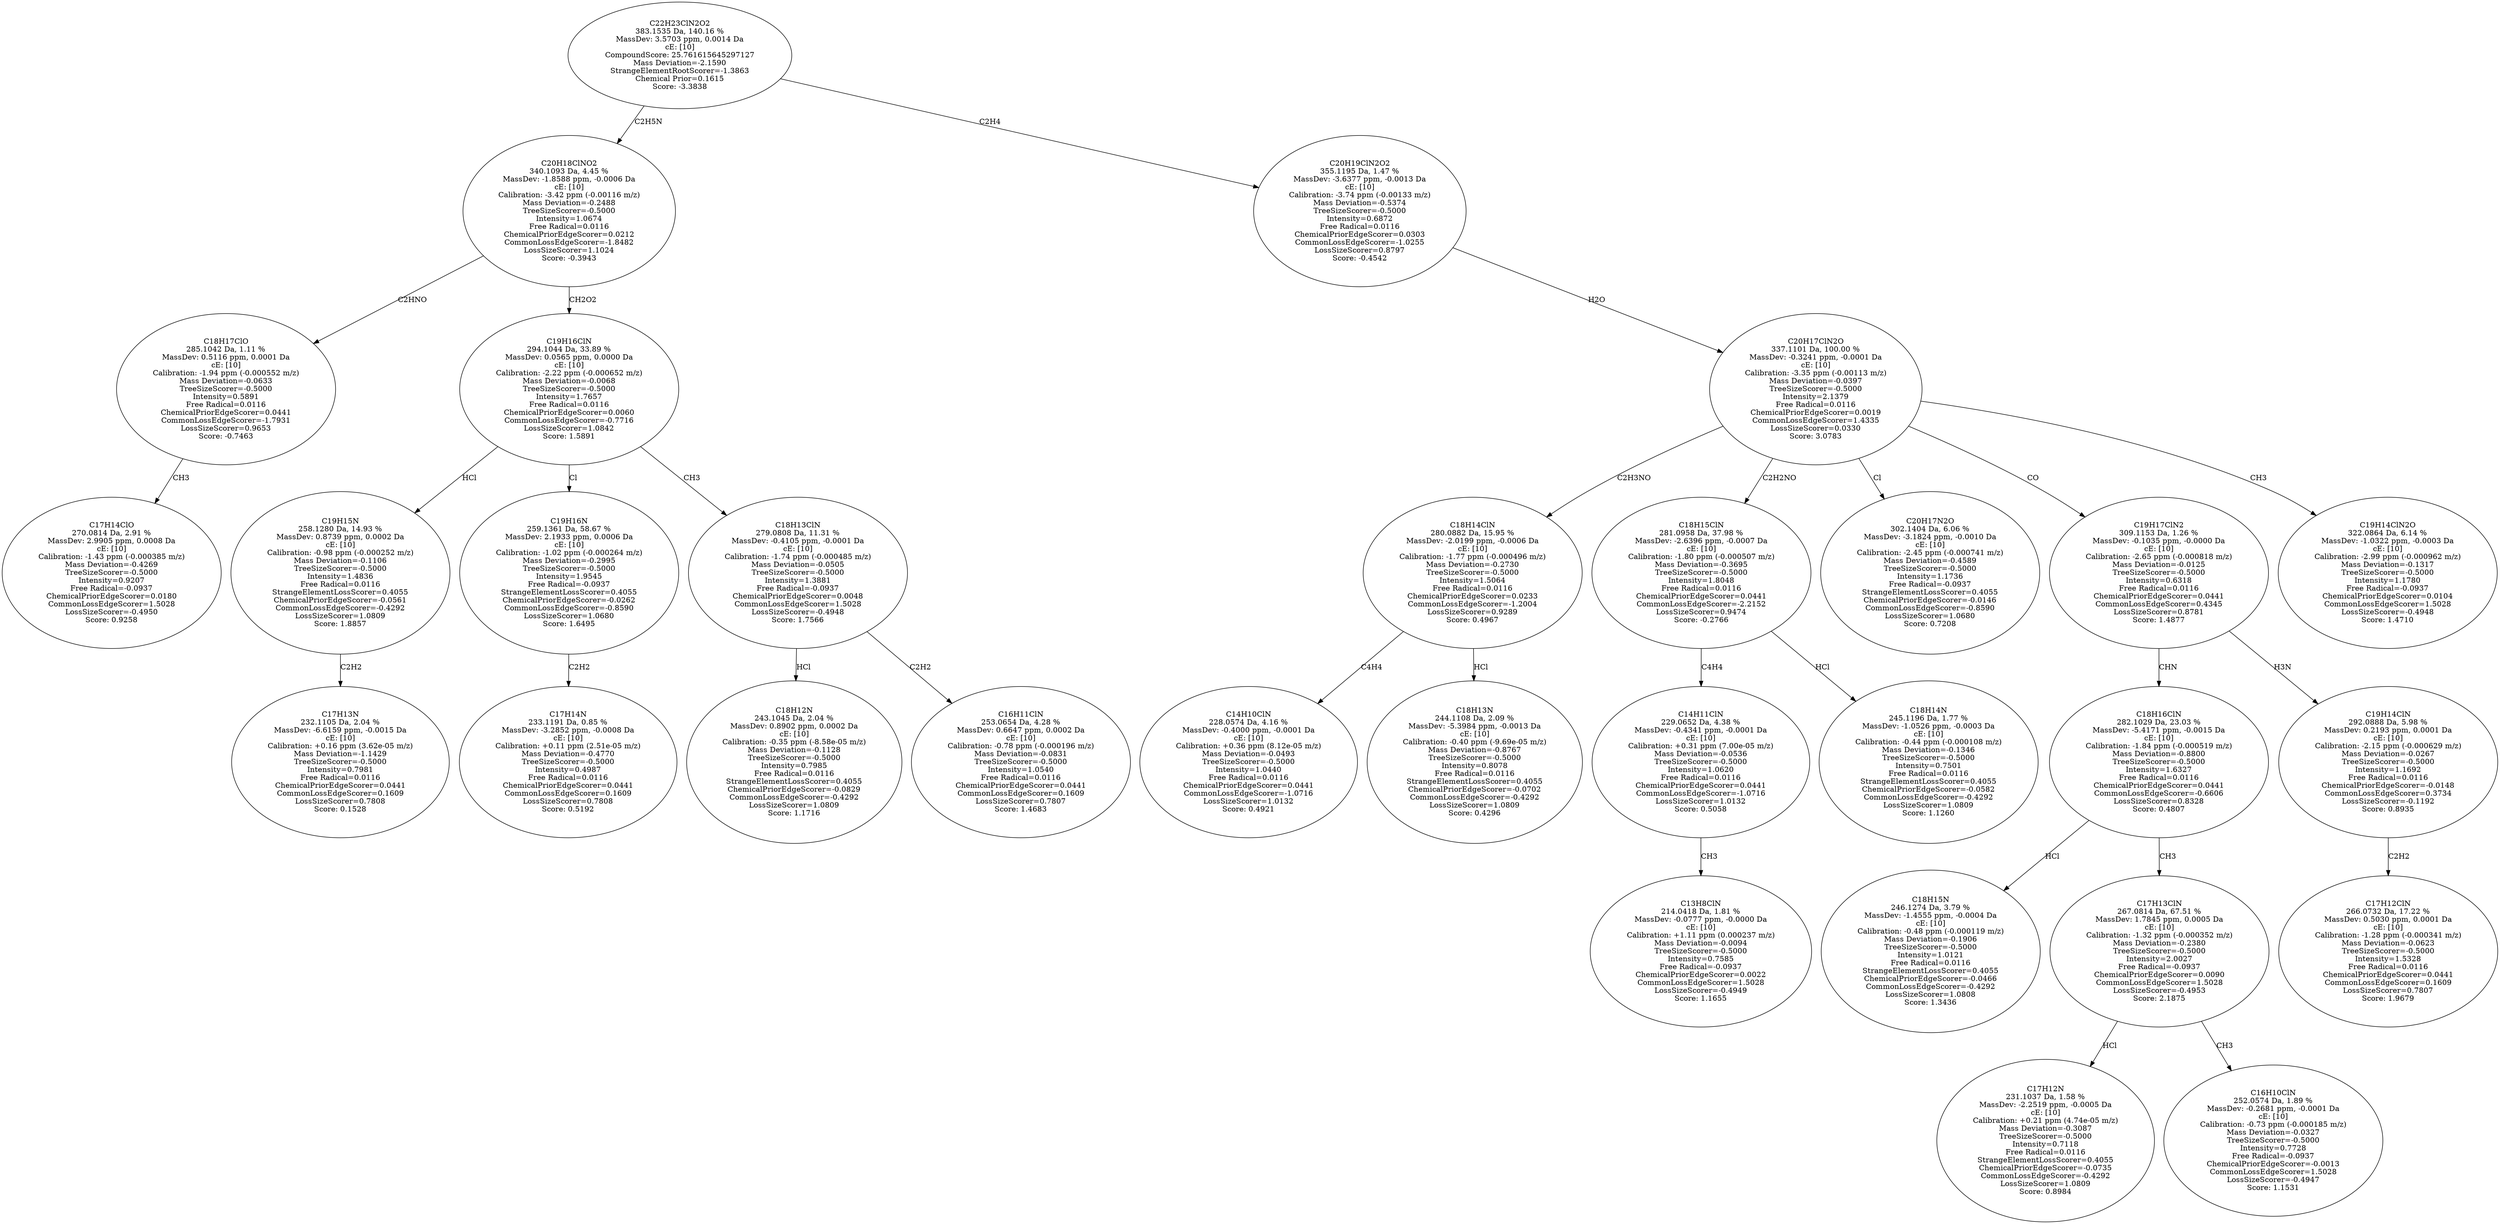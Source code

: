 strict digraph {
v1 [label="C17H14ClO\n270.0814 Da, 2.91 %\nMassDev: 2.9905 ppm, 0.0008 Da\ncE: [10]\nCalibration: -1.43 ppm (-0.000385 m/z)\nMass Deviation=-0.4269\nTreeSizeScorer=-0.5000\nIntensity=0.9207\nFree Radical=-0.0937\nChemicalPriorEdgeScorer=0.0180\nCommonLossEdgeScorer=1.5028\nLossSizeScorer=-0.4950\nScore: 0.9258"];
v2 [label="C18H17ClO\n285.1042 Da, 1.11 %\nMassDev: 0.5116 ppm, 0.0001 Da\ncE: [10]\nCalibration: -1.94 ppm (-0.000552 m/z)\nMass Deviation=-0.0633\nTreeSizeScorer=-0.5000\nIntensity=0.5891\nFree Radical=0.0116\nChemicalPriorEdgeScorer=0.0441\nCommonLossEdgeScorer=-1.7931\nLossSizeScorer=0.9653\nScore: -0.7463"];
v3 [label="C17H13N\n232.1105 Da, 2.04 %\nMassDev: -6.6159 ppm, -0.0015 Da\ncE: [10]\nCalibration: +0.16 ppm (3.62e-05 m/z)\nMass Deviation=-1.1429\nTreeSizeScorer=-0.5000\nIntensity=0.7981\nFree Radical=0.0116\nChemicalPriorEdgeScorer=0.0441\nCommonLossEdgeScorer=0.1609\nLossSizeScorer=0.7808\nScore: 0.1528"];
v4 [label="C19H15N\n258.1280 Da, 14.93 %\nMassDev: 0.8739 ppm, 0.0002 Da\ncE: [10]\nCalibration: -0.98 ppm (-0.000252 m/z)\nMass Deviation=-0.1106\nTreeSizeScorer=-0.5000\nIntensity=1.4836\nFree Radical=0.0116\nStrangeElementLossScorer=0.4055\nChemicalPriorEdgeScorer=-0.0561\nCommonLossEdgeScorer=-0.4292\nLossSizeScorer=1.0809\nScore: 1.8857"];
v5 [label="C17H14N\n233.1191 Da, 0.85 %\nMassDev: -3.2852 ppm, -0.0008 Da\ncE: [10]\nCalibration: +0.11 ppm (2.51e-05 m/z)\nMass Deviation=-0.4770\nTreeSizeScorer=-0.5000\nIntensity=0.4987\nFree Radical=0.0116\nChemicalPriorEdgeScorer=0.0441\nCommonLossEdgeScorer=0.1609\nLossSizeScorer=0.7808\nScore: 0.5192"];
v6 [label="C19H16N\n259.1361 Da, 58.67 %\nMassDev: 2.1933 ppm, 0.0006 Da\ncE: [10]\nCalibration: -1.02 ppm (-0.000264 m/z)\nMass Deviation=-0.2995\nTreeSizeScorer=-0.5000\nIntensity=1.9545\nFree Radical=-0.0937\nStrangeElementLossScorer=0.4055\nChemicalPriorEdgeScorer=-0.0262\nCommonLossEdgeScorer=-0.8590\nLossSizeScorer=1.0680\nScore: 1.6495"];
v7 [label="C18H12N\n243.1045 Da, 2.04 %\nMassDev: 0.8902 ppm, 0.0002 Da\ncE: [10]\nCalibration: -0.35 ppm (-8.58e-05 m/z)\nMass Deviation=-0.1128\nTreeSizeScorer=-0.5000\nIntensity=0.7985\nFree Radical=0.0116\nStrangeElementLossScorer=0.4055\nChemicalPriorEdgeScorer=-0.0829\nCommonLossEdgeScorer=-0.4292\nLossSizeScorer=1.0809\nScore: 1.1716"];
v8 [label="C16H11ClN\n253.0654 Da, 4.28 %\nMassDev: 0.6647 ppm, 0.0002 Da\ncE: [10]\nCalibration: -0.78 ppm (-0.000196 m/z)\nMass Deviation=-0.0831\nTreeSizeScorer=-0.5000\nIntensity=1.0540\nFree Radical=0.0116\nChemicalPriorEdgeScorer=0.0441\nCommonLossEdgeScorer=0.1609\nLossSizeScorer=0.7807\nScore: 1.4683"];
v9 [label="C18H13ClN\n279.0808 Da, 11.31 %\nMassDev: -0.4105 ppm, -0.0001 Da\ncE: [10]\nCalibration: -1.74 ppm (-0.000485 m/z)\nMass Deviation=-0.0505\nTreeSizeScorer=-0.5000\nIntensity=1.3881\nFree Radical=-0.0937\nChemicalPriorEdgeScorer=0.0048\nCommonLossEdgeScorer=1.5028\nLossSizeScorer=-0.4948\nScore: 1.7566"];
v10 [label="C19H16ClN\n294.1044 Da, 33.89 %\nMassDev: 0.0565 ppm, 0.0000 Da\ncE: [10]\nCalibration: -2.22 ppm (-0.000652 m/z)\nMass Deviation=-0.0068\nTreeSizeScorer=-0.5000\nIntensity=1.7657\nFree Radical=0.0116\nChemicalPriorEdgeScorer=0.0060\nCommonLossEdgeScorer=-0.7716\nLossSizeScorer=1.0842\nScore: 1.5891"];
v11 [label="C20H18ClNO2\n340.1093 Da, 4.45 %\nMassDev: -1.8588 ppm, -0.0006 Da\ncE: [10]\nCalibration: -3.42 ppm (-0.00116 m/z)\nMass Deviation=-0.2488\nTreeSizeScorer=-0.5000\nIntensity=1.0674\nFree Radical=0.0116\nChemicalPriorEdgeScorer=0.0212\nCommonLossEdgeScorer=-1.8482\nLossSizeScorer=1.1024\nScore: -0.3943"];
v12 [label="C14H10ClN\n228.0574 Da, 4.16 %\nMassDev: -0.4000 ppm, -0.0001 Da\ncE: [10]\nCalibration: +0.36 ppm (8.12e-05 m/z)\nMass Deviation=-0.0493\nTreeSizeScorer=-0.5000\nIntensity=1.0440\nFree Radical=0.0116\nChemicalPriorEdgeScorer=0.0441\nCommonLossEdgeScorer=-1.0716\nLossSizeScorer=1.0132\nScore: 0.4921"];
v13 [label="C18H13N\n244.1108 Da, 2.09 %\nMassDev: -5.3984 ppm, -0.0013 Da\ncE: [10]\nCalibration: -0.40 ppm (-9.69e-05 m/z)\nMass Deviation=-0.8767\nTreeSizeScorer=-0.5000\nIntensity=0.8078\nFree Radical=0.0116\nStrangeElementLossScorer=0.4055\nChemicalPriorEdgeScorer=-0.0702\nCommonLossEdgeScorer=-0.4292\nLossSizeScorer=1.0809\nScore: 0.4296"];
v14 [label="C18H14ClN\n280.0882 Da, 15.95 %\nMassDev: -2.0199 ppm, -0.0006 Da\ncE: [10]\nCalibration: -1.77 ppm (-0.000496 m/z)\nMass Deviation=-0.2730\nTreeSizeScorer=-0.5000\nIntensity=1.5064\nFree Radical=0.0116\nChemicalPriorEdgeScorer=0.0233\nCommonLossEdgeScorer=-1.2004\nLossSizeScorer=0.9289\nScore: 0.4967"];
v15 [label="C13H8ClN\n214.0418 Da, 1.81 %\nMassDev: -0.0777 ppm, -0.0000 Da\ncE: [10]\nCalibration: +1.11 ppm (0.000237 m/z)\nMass Deviation=-0.0094\nTreeSizeScorer=-0.5000\nIntensity=0.7585\nFree Radical=-0.0937\nChemicalPriorEdgeScorer=0.0022\nCommonLossEdgeScorer=1.5028\nLossSizeScorer=-0.4949\nScore: 1.1655"];
v16 [label="C14H11ClN\n229.0652 Da, 4.38 %\nMassDev: -0.4341 ppm, -0.0001 Da\ncE: [10]\nCalibration: +0.31 ppm (7.00e-05 m/z)\nMass Deviation=-0.0536\nTreeSizeScorer=-0.5000\nIntensity=1.0620\nFree Radical=0.0116\nChemicalPriorEdgeScorer=0.0441\nCommonLossEdgeScorer=-1.0716\nLossSizeScorer=1.0132\nScore: 0.5058"];
v17 [label="C18H14N\n245.1196 Da, 1.77 %\nMassDev: -1.0526 ppm, -0.0003 Da\ncE: [10]\nCalibration: -0.44 ppm (-0.000108 m/z)\nMass Deviation=-0.1346\nTreeSizeScorer=-0.5000\nIntensity=0.7501\nFree Radical=0.0116\nStrangeElementLossScorer=0.4055\nChemicalPriorEdgeScorer=-0.0582\nCommonLossEdgeScorer=-0.4292\nLossSizeScorer=1.0809\nScore: 1.1260"];
v18 [label="C18H15ClN\n281.0958 Da, 37.98 %\nMassDev: -2.6396 ppm, -0.0007 Da\ncE: [10]\nCalibration: -1.80 ppm (-0.000507 m/z)\nMass Deviation=-0.3695\nTreeSizeScorer=-0.5000\nIntensity=1.8048\nFree Radical=0.0116\nChemicalPriorEdgeScorer=0.0441\nCommonLossEdgeScorer=-2.2152\nLossSizeScorer=0.9474\nScore: -0.2766"];
v19 [label="C20H17N2O\n302.1404 Da, 6.06 %\nMassDev: -3.1824 ppm, -0.0010 Da\ncE: [10]\nCalibration: -2.45 ppm (-0.000741 m/z)\nMass Deviation=-0.4589\nTreeSizeScorer=-0.5000\nIntensity=1.1736\nFree Radical=-0.0937\nStrangeElementLossScorer=0.4055\nChemicalPriorEdgeScorer=-0.0146\nCommonLossEdgeScorer=-0.8590\nLossSizeScorer=1.0680\nScore: 0.7208"];
v20 [label="C18H15N\n246.1274 Da, 3.79 %\nMassDev: -1.4555 ppm, -0.0004 Da\ncE: [10]\nCalibration: -0.48 ppm (-0.000119 m/z)\nMass Deviation=-0.1906\nTreeSizeScorer=-0.5000\nIntensity=1.0121\nFree Radical=0.0116\nStrangeElementLossScorer=0.4055\nChemicalPriorEdgeScorer=-0.0466\nCommonLossEdgeScorer=-0.4292\nLossSizeScorer=1.0808\nScore: 1.3436"];
v21 [label="C17H12N\n231.1037 Da, 1.58 %\nMassDev: -2.2519 ppm, -0.0005 Da\ncE: [10]\nCalibration: +0.21 ppm (4.74e-05 m/z)\nMass Deviation=-0.3087\nTreeSizeScorer=-0.5000\nIntensity=0.7118\nFree Radical=0.0116\nStrangeElementLossScorer=0.4055\nChemicalPriorEdgeScorer=-0.0735\nCommonLossEdgeScorer=-0.4292\nLossSizeScorer=1.0809\nScore: 0.8984"];
v22 [label="C16H10ClN\n252.0574 Da, 1.89 %\nMassDev: -0.2681 ppm, -0.0001 Da\ncE: [10]\nCalibration: -0.73 ppm (-0.000185 m/z)\nMass Deviation=-0.0327\nTreeSizeScorer=-0.5000\nIntensity=0.7728\nFree Radical=-0.0937\nChemicalPriorEdgeScorer=-0.0013\nCommonLossEdgeScorer=1.5028\nLossSizeScorer=-0.4947\nScore: 1.1531"];
v23 [label="C17H13ClN\n267.0814 Da, 67.51 %\nMassDev: 1.7845 ppm, 0.0005 Da\ncE: [10]\nCalibration: -1.32 ppm (-0.000352 m/z)\nMass Deviation=-0.2380\nTreeSizeScorer=-0.5000\nIntensity=2.0027\nFree Radical=-0.0937\nChemicalPriorEdgeScorer=0.0090\nCommonLossEdgeScorer=1.5028\nLossSizeScorer=-0.4953\nScore: 2.1875"];
v24 [label="C18H16ClN\n282.1029 Da, 23.03 %\nMassDev: -5.4171 ppm, -0.0015 Da\ncE: [10]\nCalibration: -1.84 ppm (-0.000519 m/z)\nMass Deviation=-0.8800\nTreeSizeScorer=-0.5000\nIntensity=1.6327\nFree Radical=0.0116\nChemicalPriorEdgeScorer=0.0441\nCommonLossEdgeScorer=-0.6606\nLossSizeScorer=0.8328\nScore: 0.4807"];
v25 [label="C17H12ClN\n266.0732 Da, 17.22 %\nMassDev: 0.5030 ppm, 0.0001 Da\ncE: [10]\nCalibration: -1.28 ppm (-0.000341 m/z)\nMass Deviation=-0.0623\nTreeSizeScorer=-0.5000\nIntensity=1.5328\nFree Radical=0.0116\nChemicalPriorEdgeScorer=0.0441\nCommonLossEdgeScorer=0.1609\nLossSizeScorer=0.7807\nScore: 1.9679"];
v26 [label="C19H14ClN\n292.0888 Da, 5.98 %\nMassDev: 0.2193 ppm, 0.0001 Da\ncE: [10]\nCalibration: -2.15 ppm (-0.000629 m/z)\nMass Deviation=-0.0267\nTreeSizeScorer=-0.5000\nIntensity=1.1692\nFree Radical=0.0116\nChemicalPriorEdgeScorer=-0.0148\nCommonLossEdgeScorer=0.3734\nLossSizeScorer=-0.1192\nScore: 0.8935"];
v27 [label="C19H17ClN2\n309.1153 Da, 1.26 %\nMassDev: -0.1035 ppm, -0.0000 Da\ncE: [10]\nCalibration: -2.65 ppm (-0.000818 m/z)\nMass Deviation=-0.0125\nTreeSizeScorer=-0.5000\nIntensity=0.6318\nFree Radical=0.0116\nChemicalPriorEdgeScorer=0.0441\nCommonLossEdgeScorer=0.4345\nLossSizeScorer=0.8781\nScore: 1.4877"];
v28 [label="C19H14ClN2O\n322.0864 Da, 6.14 %\nMassDev: -1.0322 ppm, -0.0003 Da\ncE: [10]\nCalibration: -2.99 ppm (-0.000962 m/z)\nMass Deviation=-0.1317\nTreeSizeScorer=-0.5000\nIntensity=1.1780\nFree Radical=-0.0937\nChemicalPriorEdgeScorer=0.0104\nCommonLossEdgeScorer=1.5028\nLossSizeScorer=-0.4948\nScore: 1.4710"];
v29 [label="C20H17ClN2O\n337.1101 Da, 100.00 %\nMassDev: -0.3241 ppm, -0.0001 Da\ncE: [10]\nCalibration: -3.35 ppm (-0.00113 m/z)\nMass Deviation=-0.0397\nTreeSizeScorer=-0.5000\nIntensity=2.1379\nFree Radical=0.0116\nChemicalPriorEdgeScorer=0.0019\nCommonLossEdgeScorer=1.4335\nLossSizeScorer=0.0330\nScore: 3.0783"];
v30 [label="C20H19ClN2O2\n355.1195 Da, 1.47 %\nMassDev: -3.6377 ppm, -0.0013 Da\ncE: [10]\nCalibration: -3.74 ppm (-0.00133 m/z)\nMass Deviation=-0.5374\nTreeSizeScorer=-0.5000\nIntensity=0.6872\nFree Radical=0.0116\nChemicalPriorEdgeScorer=0.0303\nCommonLossEdgeScorer=-1.0255\nLossSizeScorer=0.8797\nScore: -0.4542"];
v31 [label="C22H23ClN2O2\n383.1535 Da, 140.16 %\nMassDev: 3.5703 ppm, 0.0014 Da\ncE: [10]\nCompoundScore: 25.761615645297127\nMass Deviation=-2.1590\nStrangeElementRootScorer=-1.3863\nChemical Prior=0.1615\nScore: -3.3838"];
v2 -> v1 [label="CH3"];
v11 -> v2 [label="C2HNO"];
v4 -> v3 [label="C2H2"];
v10 -> v4 [label="HCl"];
v6 -> v5 [label="C2H2"];
v10 -> v6 [label="Cl"];
v9 -> v7 [label="HCl"];
v9 -> v8 [label="C2H2"];
v10 -> v9 [label="CH3"];
v11 -> v10 [label="CH2O2"];
v31 -> v11 [label="C2H5N"];
v14 -> v12 [label="C4H4"];
v14 -> v13 [label="HCl"];
v29 -> v14 [label="C2H3NO"];
v16 -> v15 [label="CH3"];
v18 -> v16 [label="C4H4"];
v18 -> v17 [label="HCl"];
v29 -> v18 [label="C2H2NO"];
v29 -> v19 [label="Cl"];
v24 -> v20 [label="HCl"];
v23 -> v21 [label="HCl"];
v23 -> v22 [label="CH3"];
v24 -> v23 [label="CH3"];
v27 -> v24 [label="CHN"];
v26 -> v25 [label="C2H2"];
v27 -> v26 [label="H3N"];
v29 -> v27 [label="CO"];
v29 -> v28 [label="CH3"];
v30 -> v29 [label="H2O"];
v31 -> v30 [label="C2H4"];
}